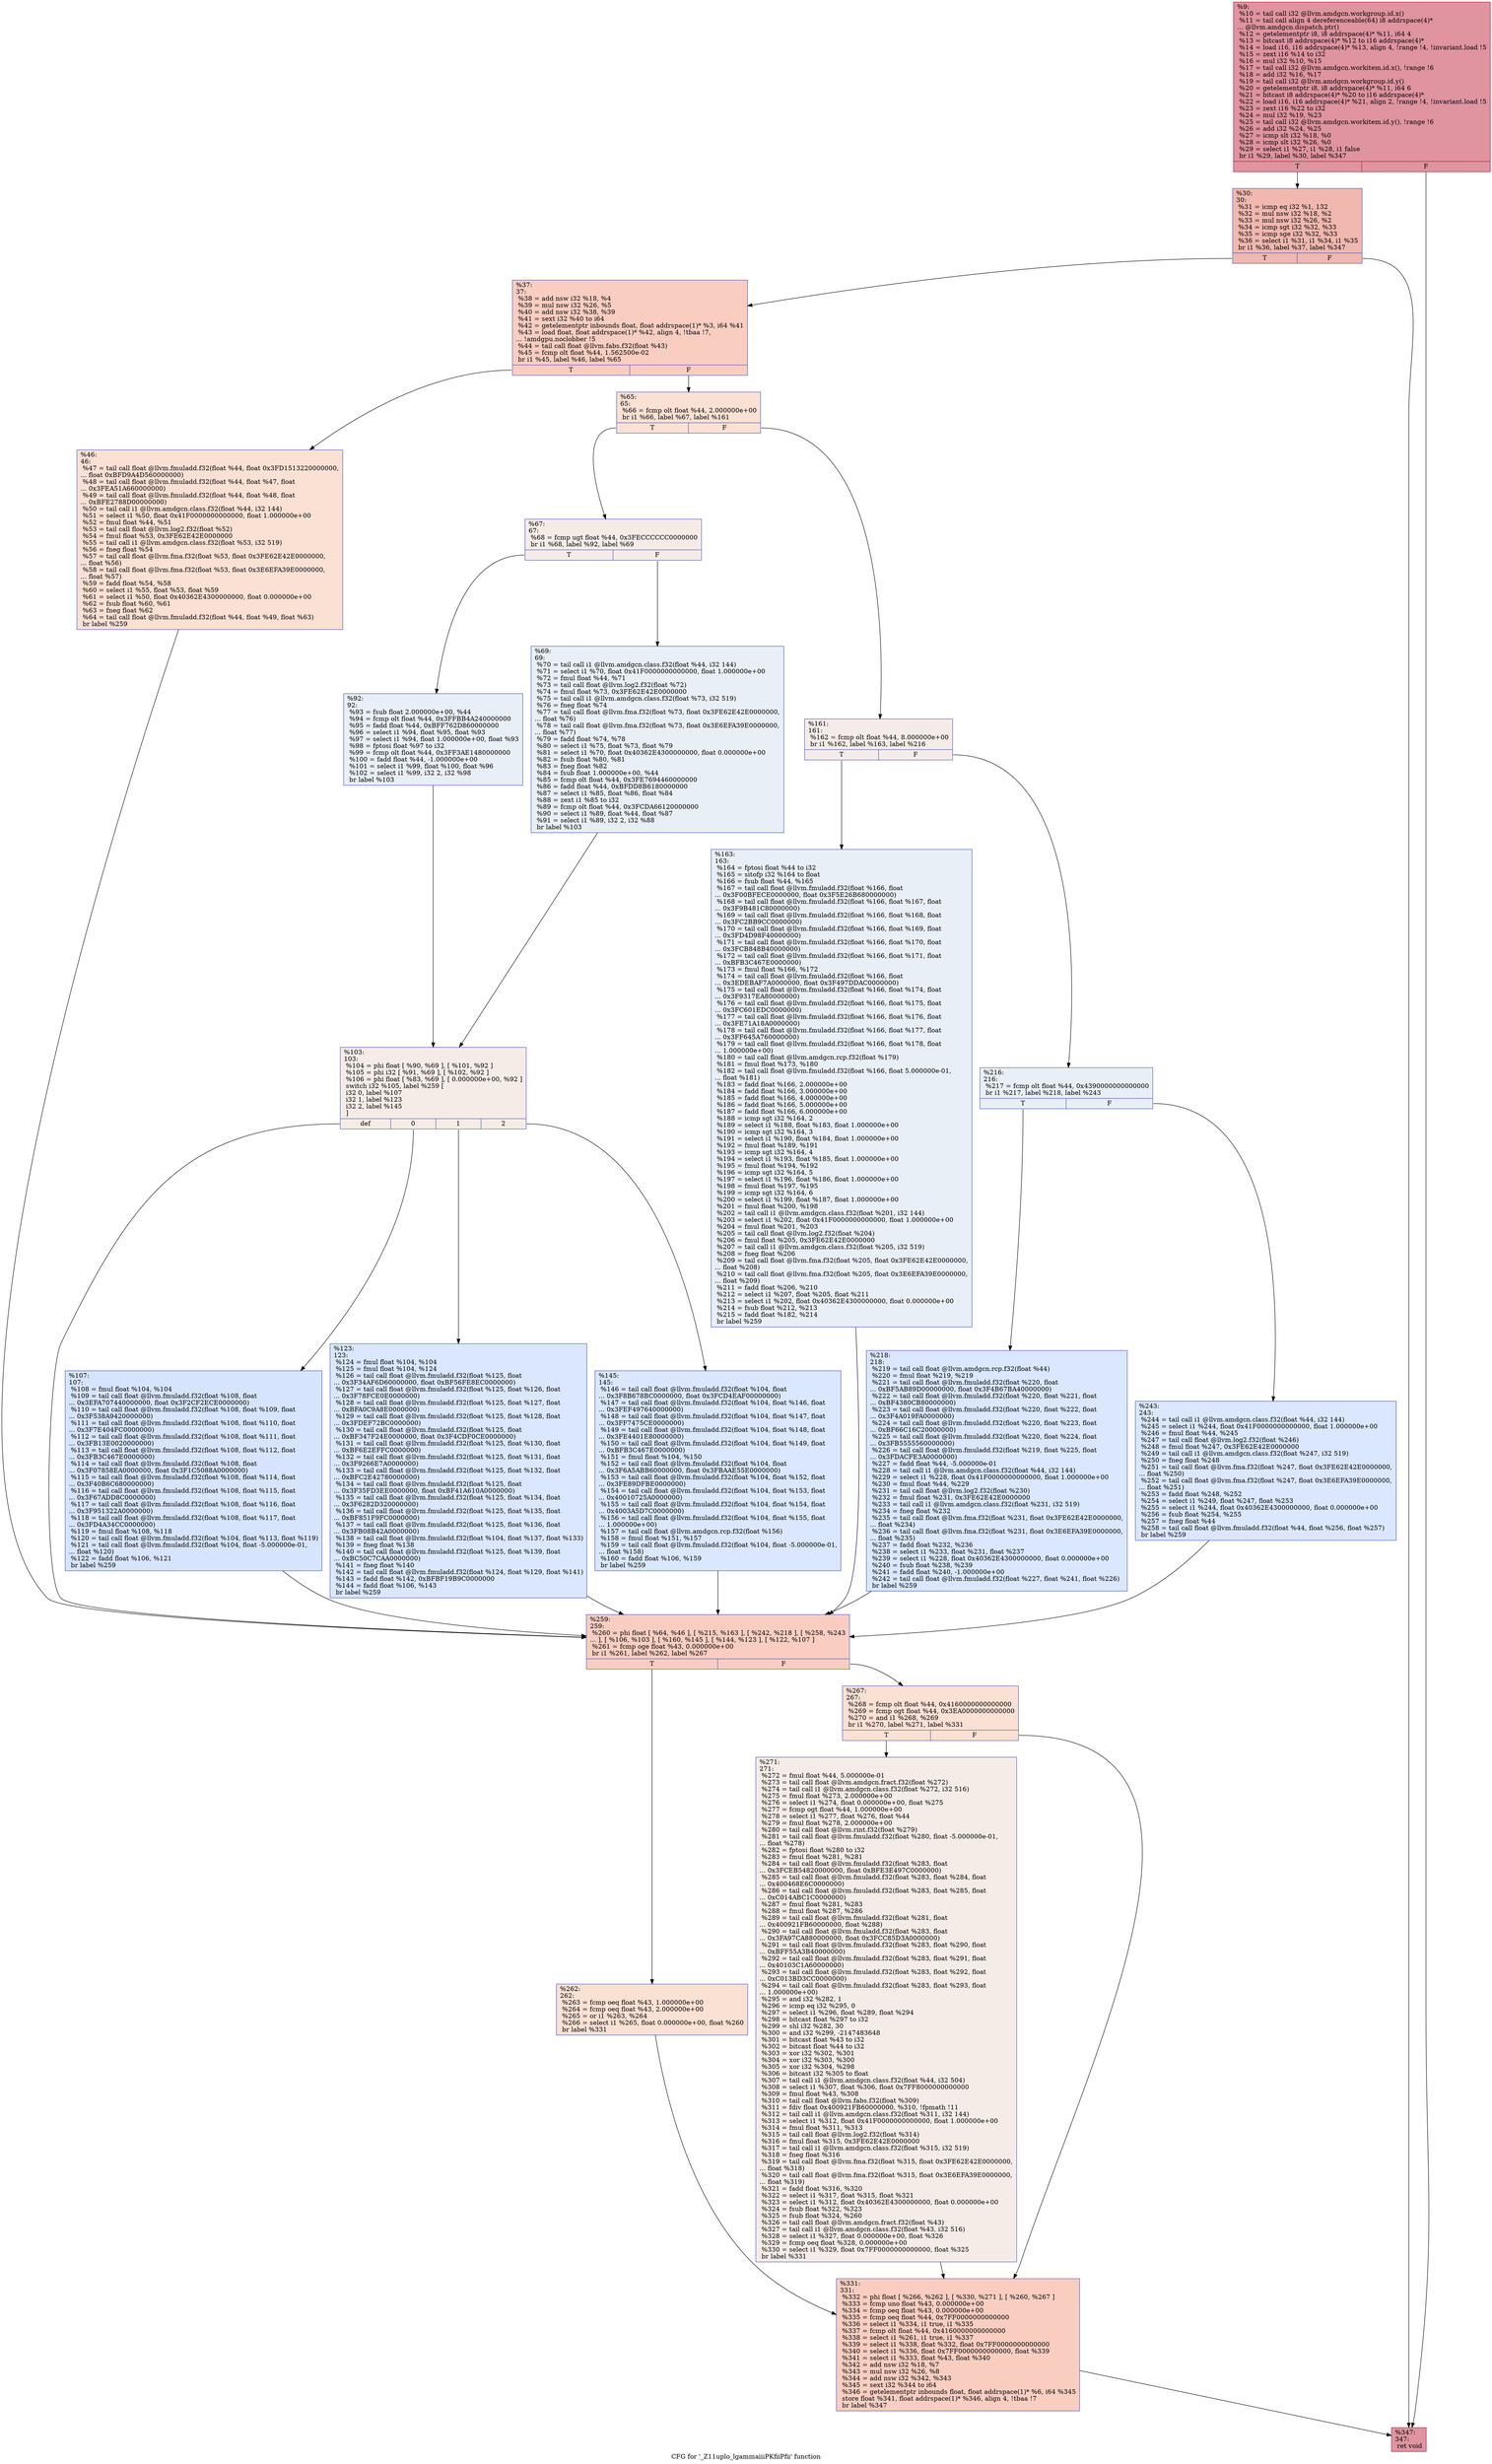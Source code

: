 digraph "CFG for '_Z11uplo_lgammaiiiPKfiiPfii' function" {
	label="CFG for '_Z11uplo_lgammaiiiPKfiiPfii' function";

	Node0x452e9d0 [shape=record,color="#b70d28ff", style=filled, fillcolor="#b70d2870",label="{%9:\l  %10 = tail call i32 @llvm.amdgcn.workgroup.id.x()\l  %11 = tail call align 4 dereferenceable(64) i8 addrspace(4)*\l... @llvm.amdgcn.dispatch.ptr()\l  %12 = getelementptr i8, i8 addrspace(4)* %11, i64 4\l  %13 = bitcast i8 addrspace(4)* %12 to i16 addrspace(4)*\l  %14 = load i16, i16 addrspace(4)* %13, align 4, !range !4, !invariant.load !5\l  %15 = zext i16 %14 to i32\l  %16 = mul i32 %10, %15\l  %17 = tail call i32 @llvm.amdgcn.workitem.id.x(), !range !6\l  %18 = add i32 %16, %17\l  %19 = tail call i32 @llvm.amdgcn.workgroup.id.y()\l  %20 = getelementptr i8, i8 addrspace(4)* %11, i64 6\l  %21 = bitcast i8 addrspace(4)* %20 to i16 addrspace(4)*\l  %22 = load i16, i16 addrspace(4)* %21, align 2, !range !4, !invariant.load !5\l  %23 = zext i16 %22 to i32\l  %24 = mul i32 %19, %23\l  %25 = tail call i32 @llvm.amdgcn.workitem.id.y(), !range !6\l  %26 = add i32 %24, %25\l  %27 = icmp slt i32 %18, %0\l  %28 = icmp slt i32 %26, %0\l  %29 = select i1 %27, i1 %28, i1 false\l  br i1 %29, label %30, label %347\l|{<s0>T|<s1>F}}"];
	Node0x452e9d0:s0 -> Node0x4532f90;
	Node0x452e9d0:s1 -> Node0x4533020;
	Node0x4532f90 [shape=record,color="#3d50c3ff", style=filled, fillcolor="#dc5d4a70",label="{%30:\l30:                                               \l  %31 = icmp eq i32 %1, 132\l  %32 = mul nsw i32 %18, %2\l  %33 = mul nsw i32 %26, %2\l  %34 = icmp sgt i32 %32, %33\l  %35 = icmp sge i32 %32, %33\l  %36 = select i1 %31, i1 %34, i1 %35\l  br i1 %36, label %37, label %347\l|{<s0>T|<s1>F}}"];
	Node0x4532f90:s0 -> Node0x4531010;
	Node0x4532f90:s1 -> Node0x4533020;
	Node0x4531010 [shape=record,color="#3d50c3ff", style=filled, fillcolor="#f2907270",label="{%37:\l37:                                               \l  %38 = add nsw i32 %18, %4\l  %39 = mul nsw i32 %26, %5\l  %40 = add nsw i32 %38, %39\l  %41 = sext i32 %40 to i64\l  %42 = getelementptr inbounds float, float addrspace(1)* %3, i64 %41\l  %43 = load float, float addrspace(1)* %42, align 4, !tbaa !7,\l... !amdgpu.noclobber !5\l  %44 = tail call float @llvm.fabs.f32(float %43)\l  %45 = fcmp olt float %44, 1.562500e-02\l  br i1 %45, label %46, label %65\l|{<s0>T|<s1>F}}"];
	Node0x4531010:s0 -> Node0x4534890;
	Node0x4531010:s1 -> Node0x4534920;
	Node0x4534890 [shape=record,color="#3d50c3ff", style=filled, fillcolor="#f7b99e70",label="{%46:\l46:                                               \l  %47 = tail call float @llvm.fmuladd.f32(float %44, float 0x3FD1513220000000,\l... float 0xBFD9A4D560000000)\l  %48 = tail call float @llvm.fmuladd.f32(float %44, float %47, float\l... 0x3FEA51A660000000)\l  %49 = tail call float @llvm.fmuladd.f32(float %44, float %48, float\l... 0xBFE2788D00000000)\l  %50 = tail call i1 @llvm.amdgcn.class.f32(float %44, i32 144)\l  %51 = select i1 %50, float 0x41F0000000000000, float 1.000000e+00\l  %52 = fmul float %44, %51\l  %53 = tail call float @llvm.log2.f32(float %52)\l  %54 = fmul float %53, 0x3FE62E42E0000000\l  %55 = tail call i1 @llvm.amdgcn.class.f32(float %53, i32 519)\l  %56 = fneg float %54\l  %57 = tail call float @llvm.fma.f32(float %53, float 0x3FE62E42E0000000,\l... float %56)\l  %58 = tail call float @llvm.fma.f32(float %53, float 0x3E6EFA39E0000000,\l... float %57)\l  %59 = fadd float %54, %58\l  %60 = select i1 %55, float %53, float %59\l  %61 = select i1 %50, float 0x40362E4300000000, float 0.000000e+00\l  %62 = fsub float %60, %61\l  %63 = fneg float %62\l  %64 = tail call float @llvm.fmuladd.f32(float %44, float %49, float %63)\l  br label %259\l}"];
	Node0x4534890 -> Node0x45332b0;
	Node0x4534920 [shape=record,color="#3d50c3ff", style=filled, fillcolor="#f7b99e70",label="{%65:\l65:                                               \l  %66 = fcmp olt float %44, 2.000000e+00\l  br i1 %66, label %67, label %161\l|{<s0>T|<s1>F}}"];
	Node0x4534920:s0 -> Node0x4533400;
	Node0x4534920:s1 -> Node0x4536670;
	Node0x4533400 [shape=record,color="#3d50c3ff", style=filled, fillcolor="#ead5c970",label="{%67:\l67:                                               \l  %68 = fcmp ugt float %44, 0x3FECCCCCC0000000\l  br i1 %68, label %92, label %69\l|{<s0>T|<s1>F}}"];
	Node0x4533400:s0 -> Node0x4536840;
	Node0x4533400:s1 -> Node0x45368d0;
	Node0x45368d0 [shape=record,color="#3d50c3ff", style=filled, fillcolor="#cedaeb70",label="{%69:\l69:                                               \l  %70 = tail call i1 @llvm.amdgcn.class.f32(float %44, i32 144)\l  %71 = select i1 %70, float 0x41F0000000000000, float 1.000000e+00\l  %72 = fmul float %44, %71\l  %73 = tail call float @llvm.log2.f32(float %72)\l  %74 = fmul float %73, 0x3FE62E42E0000000\l  %75 = tail call i1 @llvm.amdgcn.class.f32(float %73, i32 519)\l  %76 = fneg float %74\l  %77 = tail call float @llvm.fma.f32(float %73, float 0x3FE62E42E0000000,\l... float %76)\l  %78 = tail call float @llvm.fma.f32(float %73, float 0x3E6EFA39E0000000,\l... float %77)\l  %79 = fadd float %74, %78\l  %80 = select i1 %75, float %73, float %79\l  %81 = select i1 %70, float 0x40362E4300000000, float 0.000000e+00\l  %82 = fsub float %80, %81\l  %83 = fneg float %82\l  %84 = fsub float 1.000000e+00, %44\l  %85 = fcmp olt float %44, 0x3FE7694460000000\l  %86 = fadd float %44, 0xBFDD8B6180000000\l  %87 = select i1 %85, float %86, float %84\l  %88 = zext i1 %85 to i32\l  %89 = fcmp olt float %44, 0x3FCDA66120000000\l  %90 = select i1 %89, float %44, float %87\l  %91 = select i1 %89, i32 2, i32 %88\l  br label %103\l}"];
	Node0x45368d0 -> Node0x45379f0;
	Node0x4536840 [shape=record,color="#3d50c3ff", style=filled, fillcolor="#cedaeb70",label="{%92:\l92:                                               \l  %93 = fsub float 2.000000e+00, %44\l  %94 = fcmp olt float %44, 0x3FFBB4A240000000\l  %95 = fadd float %44, 0xBFF762D860000000\l  %96 = select i1 %94, float %95, float %93\l  %97 = select i1 %94, float 1.000000e+00, float %93\l  %98 = fptosi float %97 to i32\l  %99 = fcmp olt float %44, 0x3FF3AE1480000000\l  %100 = fadd float %44, -1.000000e+00\l  %101 = select i1 %99, float %100, float %96\l  %102 = select i1 %99, i32 2, i32 %98\l  br label %103\l}"];
	Node0x4536840 -> Node0x45379f0;
	Node0x45379f0 [shape=record,color="#3d50c3ff", style=filled, fillcolor="#ead5c970",label="{%103:\l103:                                              \l  %104 = phi float [ %90, %69 ], [ %101, %92 ]\l  %105 = phi i32 [ %91, %69 ], [ %102, %92 ]\l  %106 = phi float [ %83, %69 ], [ 0.000000e+00, %92 ]\l  switch i32 %105, label %259 [\l    i32 0, label %107\l    i32 1, label %123\l    i32 2, label %145\l  ]\l|{<s0>def|<s1>0|<s2>1|<s3>2}}"];
	Node0x45379f0:s0 -> Node0x45332b0;
	Node0x45379f0:s1 -> Node0x4538430;
	Node0x45379f0:s2 -> Node0x4538480;
	Node0x45379f0:s3 -> Node0x4538510;
	Node0x4538430 [shape=record,color="#3d50c3ff", style=filled, fillcolor="#a5c3fe70",label="{%107:\l107:                                              \l  %108 = fmul float %104, %104\l  %109 = tail call float @llvm.fmuladd.f32(float %108, float\l... 0x3EFA707440000000, float 0x3F2CF2ECE0000000)\l  %110 = tail call float @llvm.fmuladd.f32(float %108, float %109, float\l... 0x3F538A9420000000)\l  %111 = tail call float @llvm.fmuladd.f32(float %108, float %110, float\l... 0x3F7E404FC0000000)\l  %112 = tail call float @llvm.fmuladd.f32(float %108, float %111, float\l... 0x3FB13E0020000000)\l  %113 = tail call float @llvm.fmuladd.f32(float %108, float %112, float\l... 0x3FB3C467E0000000)\l  %114 = tail call float @llvm.fmuladd.f32(float %108, float\l... 0x3F07858EA0000000, float 0x3F1C5088A0000000)\l  %115 = tail call float @llvm.fmuladd.f32(float %108, float %114, float\l... 0x3F40B6C680000000)\l  %116 = tail call float @llvm.fmuladd.f32(float %108, float %115, float\l... 0x3F67ADD8C0000000)\l  %117 = tail call float @llvm.fmuladd.f32(float %108, float %116, float\l... 0x3F951322A0000000)\l  %118 = tail call float @llvm.fmuladd.f32(float %108, float %117, float\l... 0x3FD4A34CC0000000)\l  %119 = fmul float %108, %118\l  %120 = tail call float @llvm.fmuladd.f32(float %104, float %113, float %119)\l  %121 = tail call float @llvm.fmuladd.f32(float %104, float -5.000000e-01,\l... float %120)\l  %122 = fadd float %106, %121\l  br label %259\l}"];
	Node0x4538430 -> Node0x45332b0;
	Node0x4538480 [shape=record,color="#3d50c3ff", style=filled, fillcolor="#abc8fd70",label="{%123:\l123:                                              \l  %124 = fmul float %104, %104\l  %125 = fmul float %104, %124\l  %126 = tail call float @llvm.fmuladd.f32(float %125, float\l... 0x3F34AF6D60000000, float 0xBF56FE8EC0000000)\l  %127 = tail call float @llvm.fmuladd.f32(float %125, float %126, float\l... 0x3F78FCE0E0000000)\l  %128 = tail call float @llvm.fmuladd.f32(float %125, float %127, float\l... 0xBFA0C9A8E0000000)\l  %129 = tail call float @llvm.fmuladd.f32(float %125, float %128, float\l... 0x3FDEF72BC0000000)\l  %130 = tail call float @llvm.fmuladd.f32(float %125, float\l... 0xBF347F24E0000000, float 0x3F4CDF0CE0000000)\l  %131 = tail call float @llvm.fmuladd.f32(float %125, float %130, float\l... 0xBF6E2EFFC0000000)\l  %132 = tail call float @llvm.fmuladd.f32(float %125, float %131, float\l... 0x3F9266E7A0000000)\l  %133 = tail call float @llvm.fmuladd.f32(float %125, float %132, float\l... 0xBFC2E42780000000)\l  %134 = tail call float @llvm.fmuladd.f32(float %125, float\l... 0x3F35FD3EE0000000, float 0xBF41A610A0000000)\l  %135 = tail call float @llvm.fmuladd.f32(float %125, float %134, float\l... 0x3F6282D320000000)\l  %136 = tail call float @llvm.fmuladd.f32(float %125, float %135, float\l... 0xBF851F9FC0000000)\l  %137 = tail call float @llvm.fmuladd.f32(float %125, float %136, float\l... 0x3FB08B42A0000000)\l  %138 = tail call float @llvm.fmuladd.f32(float %104, float %137, float %133)\l  %139 = fneg float %138\l  %140 = tail call float @llvm.fmuladd.f32(float %125, float %139, float\l... 0xBC50C7CAA0000000)\l  %141 = fneg float %140\l  %142 = tail call float @llvm.fmuladd.f32(float %124, float %129, float %141)\l  %143 = fadd float %142, 0xBFBF19B9C0000000\l  %144 = fadd float %106, %143\l  br label %259\l}"];
	Node0x4538480 -> Node0x45332b0;
	Node0x4538510 [shape=record,color="#3d50c3ff", style=filled, fillcolor="#abc8fd70",label="{%145:\l145:                                              \l  %146 = tail call float @llvm.fmuladd.f32(float %104, float\l... 0x3F8B678BC0000000, float 0x3FCD4EAF00000000)\l  %147 = tail call float @llvm.fmuladd.f32(float %104, float %146, float\l... 0x3FEF497640000000)\l  %148 = tail call float @llvm.fmuladd.f32(float %104, float %147, float\l... 0x3FF7475CE0000000)\l  %149 = tail call float @llvm.fmuladd.f32(float %104, float %148, float\l... 0x3FE4401E80000000)\l  %150 = tail call float @llvm.fmuladd.f32(float %104, float %149, float\l... 0xBFB3C467E0000000)\l  %151 = fmul float %104, %150\l  %152 = tail call float @llvm.fmuladd.f32(float %104, float\l... 0x3F6A5ABB60000000, float 0x3FBAAE55E0000000)\l  %153 = tail call float @llvm.fmuladd.f32(float %104, float %152, float\l... 0x3FE89DFBE0000000)\l  %154 = tail call float @llvm.fmuladd.f32(float %104, float %153, float\l... 0x40010725A0000000)\l  %155 = tail call float @llvm.fmuladd.f32(float %104, float %154, float\l... 0x4003A5D7C0000000)\l  %156 = tail call float @llvm.fmuladd.f32(float %104, float %155, float\l... 1.000000e+00)\l  %157 = tail call float @llvm.amdgcn.rcp.f32(float %156)\l  %158 = fmul float %151, %157\l  %159 = tail call float @llvm.fmuladd.f32(float %104, float -5.000000e-01,\l... float %158)\l  %160 = fadd float %106, %159\l  br label %259\l}"];
	Node0x4538510 -> Node0x45332b0;
	Node0x4536670 [shape=record,color="#3d50c3ff", style=filled, fillcolor="#ead5c970",label="{%161:\l161:                                              \l  %162 = fcmp olt float %44, 8.000000e+00\l  br i1 %162, label %163, label %216\l|{<s0>T|<s1>F}}"];
	Node0x4536670:s0 -> Node0x453d6e0;
	Node0x4536670:s1 -> Node0x453d730;
	Node0x453d6e0 [shape=record,color="#3d50c3ff", style=filled, fillcolor="#cedaeb70",label="{%163:\l163:                                              \l  %164 = fptosi float %44 to i32\l  %165 = sitofp i32 %164 to float\l  %166 = fsub float %44, %165\l  %167 = tail call float @llvm.fmuladd.f32(float %166, float\l... 0x3F00BFECE0000000, float 0x3F5E26B680000000)\l  %168 = tail call float @llvm.fmuladd.f32(float %166, float %167, float\l... 0x3F9B481C80000000)\l  %169 = tail call float @llvm.fmuladd.f32(float %166, float %168, float\l... 0x3FC2BB9CC0000000)\l  %170 = tail call float @llvm.fmuladd.f32(float %166, float %169, float\l... 0x3FD4D98F40000000)\l  %171 = tail call float @llvm.fmuladd.f32(float %166, float %170, float\l... 0x3FCB848B40000000)\l  %172 = tail call float @llvm.fmuladd.f32(float %166, float %171, float\l... 0xBFB3C467E0000000)\l  %173 = fmul float %166, %172\l  %174 = tail call float @llvm.fmuladd.f32(float %166, float\l... 0x3EDEBAF7A0000000, float 0x3F497DDAC0000000)\l  %175 = tail call float @llvm.fmuladd.f32(float %166, float %174, float\l... 0x3F9317EA80000000)\l  %176 = tail call float @llvm.fmuladd.f32(float %166, float %175, float\l... 0x3FC601EDC0000000)\l  %177 = tail call float @llvm.fmuladd.f32(float %166, float %176, float\l... 0x3FE71A18A0000000)\l  %178 = tail call float @llvm.fmuladd.f32(float %166, float %177, float\l... 0x3FF645A760000000)\l  %179 = tail call float @llvm.fmuladd.f32(float %166, float %178, float\l... 1.000000e+00)\l  %180 = tail call float @llvm.amdgcn.rcp.f32(float %179)\l  %181 = fmul float %173, %180\l  %182 = tail call float @llvm.fmuladd.f32(float %166, float 5.000000e-01,\l... float %181)\l  %183 = fadd float %166, 2.000000e+00\l  %184 = fadd float %166, 3.000000e+00\l  %185 = fadd float %166, 4.000000e+00\l  %186 = fadd float %166, 5.000000e+00\l  %187 = fadd float %166, 6.000000e+00\l  %188 = icmp sgt i32 %164, 2\l  %189 = select i1 %188, float %183, float 1.000000e+00\l  %190 = icmp sgt i32 %164, 3\l  %191 = select i1 %190, float %184, float 1.000000e+00\l  %192 = fmul float %189, %191\l  %193 = icmp sgt i32 %164, 4\l  %194 = select i1 %193, float %185, float 1.000000e+00\l  %195 = fmul float %194, %192\l  %196 = icmp sgt i32 %164, 5\l  %197 = select i1 %196, float %186, float 1.000000e+00\l  %198 = fmul float %197, %195\l  %199 = icmp sgt i32 %164, 6\l  %200 = select i1 %199, float %187, float 1.000000e+00\l  %201 = fmul float %200, %198\l  %202 = tail call i1 @llvm.amdgcn.class.f32(float %201, i32 144)\l  %203 = select i1 %202, float 0x41F0000000000000, float 1.000000e+00\l  %204 = fmul float %201, %203\l  %205 = tail call float @llvm.log2.f32(float %204)\l  %206 = fmul float %205, 0x3FE62E42E0000000\l  %207 = tail call i1 @llvm.amdgcn.class.f32(float %205, i32 519)\l  %208 = fneg float %206\l  %209 = tail call float @llvm.fma.f32(float %205, float 0x3FE62E42E0000000,\l... float %208)\l  %210 = tail call float @llvm.fma.f32(float %205, float 0x3E6EFA39E0000000,\l... float %209)\l  %211 = fadd float %206, %210\l  %212 = select i1 %207, float %205, float %211\l  %213 = select i1 %202, float 0x40362E4300000000, float 0.000000e+00\l  %214 = fsub float %212, %213\l  %215 = fadd float %182, %214\l  br label %259\l}"];
	Node0x453d6e0 -> Node0x45332b0;
	Node0x453d730 [shape=record,color="#3d50c3ff", style=filled, fillcolor="#cedaeb70",label="{%216:\l216:                                              \l  %217 = fcmp olt float %44, 0x4390000000000000\l  br i1 %217, label %218, label %243\l|{<s0>T|<s1>F}}"];
	Node0x453d730:s0 -> Node0x4540780;
	Node0x453d730:s1 -> Node0x45407d0;
	Node0x4540780 [shape=record,color="#3d50c3ff", style=filled, fillcolor="#abc8fd70",label="{%218:\l218:                                              \l  %219 = tail call float @llvm.amdgcn.rcp.f32(float %44)\l  %220 = fmul float %219, %219\l  %221 = tail call float @llvm.fmuladd.f32(float %220, float\l... 0xBF5AB89D00000000, float 0x3F4B67BA40000000)\l  %222 = tail call float @llvm.fmuladd.f32(float %220, float %221, float\l... 0xBF4380CB80000000)\l  %223 = tail call float @llvm.fmuladd.f32(float %220, float %222, float\l... 0x3F4A019FA0000000)\l  %224 = tail call float @llvm.fmuladd.f32(float %220, float %223, float\l... 0xBF66C16C20000000)\l  %225 = tail call float @llvm.fmuladd.f32(float %220, float %224, float\l... 0x3FB5555560000000)\l  %226 = tail call float @llvm.fmuladd.f32(float %219, float %225, float\l... 0x3FDACFE3A0000000)\l  %227 = fadd float %44, -5.000000e-01\l  %228 = tail call i1 @llvm.amdgcn.class.f32(float %44, i32 144)\l  %229 = select i1 %228, float 0x41F0000000000000, float 1.000000e+00\l  %230 = fmul float %44, %229\l  %231 = tail call float @llvm.log2.f32(float %230)\l  %232 = fmul float %231, 0x3FE62E42E0000000\l  %233 = tail call i1 @llvm.amdgcn.class.f32(float %231, i32 519)\l  %234 = fneg float %232\l  %235 = tail call float @llvm.fma.f32(float %231, float 0x3FE62E42E0000000,\l... float %234)\l  %236 = tail call float @llvm.fma.f32(float %231, float 0x3E6EFA39E0000000,\l... float %235)\l  %237 = fadd float %232, %236\l  %238 = select i1 %233, float %231, float %237\l  %239 = select i1 %228, float 0x40362E4300000000, float 0.000000e+00\l  %240 = fsub float %238, %239\l  %241 = fadd float %240, -1.000000e+00\l  %242 = tail call float @llvm.fmuladd.f32(float %227, float %241, float %226)\l  br label %259\l}"];
	Node0x4540780 -> Node0x45332b0;
	Node0x45407d0 [shape=record,color="#3d50c3ff", style=filled, fillcolor="#abc8fd70",label="{%243:\l243:                                              \l  %244 = tail call i1 @llvm.amdgcn.class.f32(float %44, i32 144)\l  %245 = select i1 %244, float 0x41F0000000000000, float 1.000000e+00\l  %246 = fmul float %44, %245\l  %247 = tail call float @llvm.log2.f32(float %246)\l  %248 = fmul float %247, 0x3FE62E42E0000000\l  %249 = tail call i1 @llvm.amdgcn.class.f32(float %247, i32 519)\l  %250 = fneg float %248\l  %251 = tail call float @llvm.fma.f32(float %247, float 0x3FE62E42E0000000,\l... float %250)\l  %252 = tail call float @llvm.fma.f32(float %247, float 0x3E6EFA39E0000000,\l... float %251)\l  %253 = fadd float %248, %252\l  %254 = select i1 %249, float %247, float %253\l  %255 = select i1 %244, float 0x40362E4300000000, float 0.000000e+00\l  %256 = fsub float %254, %255\l  %257 = fneg float %44\l  %258 = tail call float @llvm.fmuladd.f32(float %44, float %256, float %257)\l  br label %259\l}"];
	Node0x45407d0 -> Node0x45332b0;
	Node0x45332b0 [shape=record,color="#3d50c3ff", style=filled, fillcolor="#f2907270",label="{%259:\l259:                                              \l  %260 = phi float [ %64, %46 ], [ %215, %163 ], [ %242, %218 ], [ %258, %243\l... ], [ %106, %103 ], [ %160, %145 ], [ %144, %123 ], [ %122, %107 ]\l  %261 = fcmp oge float %43, 0.000000e+00\l  br i1 %261, label %262, label %267\l|{<s0>T|<s1>F}}"];
	Node0x45332b0:s0 -> Node0x453a480;
	Node0x45332b0:s1 -> Node0x453a4d0;
	Node0x453a480 [shape=record,color="#3d50c3ff", style=filled, fillcolor="#f7b99e70",label="{%262:\l262:                                              \l  %263 = fcmp oeq float %43, 1.000000e+00\l  %264 = fcmp oeq float %43, 2.000000e+00\l  %265 = or i1 %263, %264\l  %266 = select i1 %265, float 0.000000e+00, float %260\l  br label %331\l}"];
	Node0x453a480 -> Node0x4543aa0;
	Node0x453a4d0 [shape=record,color="#3d50c3ff", style=filled, fillcolor="#f7b99e70",label="{%267:\l267:                                              \l  %268 = fcmp olt float %44, 0x4160000000000000\l  %269 = fcmp ogt float %44, 0x3EA0000000000000\l  %270 = and i1 %268, %269\l  br i1 %270, label %271, label %331\l|{<s0>T|<s1>F}}"];
	Node0x453a4d0:s0 -> Node0x4543d10;
	Node0x453a4d0:s1 -> Node0x4543aa0;
	Node0x4543d10 [shape=record,color="#3d50c3ff", style=filled, fillcolor="#ead5c970",label="{%271:\l271:                                              \l  %272 = fmul float %44, 5.000000e-01\l  %273 = tail call float @llvm.amdgcn.fract.f32(float %272)\l  %274 = tail call i1 @llvm.amdgcn.class.f32(float %272, i32 516)\l  %275 = fmul float %273, 2.000000e+00\l  %276 = select i1 %274, float 0.000000e+00, float %275\l  %277 = fcmp ogt float %44, 1.000000e+00\l  %278 = select i1 %277, float %276, float %44\l  %279 = fmul float %278, 2.000000e+00\l  %280 = tail call float @llvm.rint.f32(float %279)\l  %281 = tail call float @llvm.fmuladd.f32(float %280, float -5.000000e-01,\l... float %278)\l  %282 = fptosi float %280 to i32\l  %283 = fmul float %281, %281\l  %284 = tail call float @llvm.fmuladd.f32(float %283, float\l... 0x3FCEB54820000000, float 0xBFE3E497C0000000)\l  %285 = tail call float @llvm.fmuladd.f32(float %283, float %284, float\l... 0x400468E6C0000000)\l  %286 = tail call float @llvm.fmuladd.f32(float %283, float %285, float\l... 0xC014ABC1C0000000)\l  %287 = fmul float %281, %283\l  %288 = fmul float %287, %286\l  %289 = tail call float @llvm.fmuladd.f32(float %281, float\l... 0x400921FB60000000, float %288)\l  %290 = tail call float @llvm.fmuladd.f32(float %283, float\l... 0x3FA97CA880000000, float 0x3FCC85D3A0000000)\l  %291 = tail call float @llvm.fmuladd.f32(float %283, float %290, float\l... 0xBFF55A3B40000000)\l  %292 = tail call float @llvm.fmuladd.f32(float %283, float %291, float\l... 0x40103C1A60000000)\l  %293 = tail call float @llvm.fmuladd.f32(float %283, float %292, float\l... 0xC013BD3CC0000000)\l  %294 = tail call float @llvm.fmuladd.f32(float %283, float %293, float\l... 1.000000e+00)\l  %295 = and i32 %282, 1\l  %296 = icmp eq i32 %295, 0\l  %297 = select i1 %296, float %289, float %294\l  %298 = bitcast float %297 to i32\l  %299 = shl i32 %282, 30\l  %300 = and i32 %299, -2147483648\l  %301 = bitcast float %43 to i32\l  %302 = bitcast float %44 to i32\l  %303 = xor i32 %302, %301\l  %304 = xor i32 %303, %300\l  %305 = xor i32 %304, %298\l  %306 = bitcast i32 %305 to float\l  %307 = tail call i1 @llvm.amdgcn.class.f32(float %44, i32 504)\l  %308 = select i1 %307, float %306, float 0x7FF8000000000000\l  %309 = fmul float %43, %308\l  %310 = tail call float @llvm.fabs.f32(float %309)\l  %311 = fdiv float 0x400921FB60000000, %310, !fpmath !11\l  %312 = tail call i1 @llvm.amdgcn.class.f32(float %311, i32 144)\l  %313 = select i1 %312, float 0x41F0000000000000, float 1.000000e+00\l  %314 = fmul float %311, %313\l  %315 = tail call float @llvm.log2.f32(float %314)\l  %316 = fmul float %315, 0x3FE62E42E0000000\l  %317 = tail call i1 @llvm.amdgcn.class.f32(float %315, i32 519)\l  %318 = fneg float %316\l  %319 = tail call float @llvm.fma.f32(float %315, float 0x3FE62E42E0000000,\l... float %318)\l  %320 = tail call float @llvm.fma.f32(float %315, float 0x3E6EFA39E0000000,\l... float %319)\l  %321 = fadd float %316, %320\l  %322 = select i1 %317, float %315, float %321\l  %323 = select i1 %312, float 0x40362E4300000000, float 0.000000e+00\l  %324 = fsub float %322, %323\l  %325 = fsub float %324, %260\l  %326 = tail call float @llvm.amdgcn.fract.f32(float %43)\l  %327 = tail call i1 @llvm.amdgcn.class.f32(float %43, i32 516)\l  %328 = select i1 %327, float 0.000000e+00, float %326\l  %329 = fcmp oeq float %328, 0.000000e+00\l  %330 = select i1 %329, float 0x7FF0000000000000, float %325\l  br label %331\l}"];
	Node0x4543d10 -> Node0x4543aa0;
	Node0x4543aa0 [shape=record,color="#3d50c3ff", style=filled, fillcolor="#f2907270",label="{%331:\l331:                                              \l  %332 = phi float [ %266, %262 ], [ %330, %271 ], [ %260, %267 ]\l  %333 = fcmp uno float %43, 0.000000e+00\l  %334 = fcmp oeq float %43, 0.000000e+00\l  %335 = fcmp oeq float %44, 0x7FF0000000000000\l  %336 = select i1 %334, i1 true, i1 %335\l  %337 = fcmp olt float %44, 0x4160000000000000\l  %338 = select i1 %261, i1 true, i1 %337\l  %339 = select i1 %338, float %332, float 0x7FF0000000000000\l  %340 = select i1 %336, float 0x7FF0000000000000, float %339\l  %341 = select i1 %333, float %43, float %340\l  %342 = add nsw i32 %18, %7\l  %343 = mul nsw i32 %26, %8\l  %344 = add nsw i32 %342, %343\l  %345 = sext i32 %344 to i64\l  %346 = getelementptr inbounds float, float addrspace(1)* %6, i64 %345\l  store float %341, float addrspace(1)* %346, align 4, !tbaa !7\l  br label %347\l}"];
	Node0x4543aa0 -> Node0x4533020;
	Node0x4533020 [shape=record,color="#b70d28ff", style=filled, fillcolor="#b70d2870",label="{%347:\l347:                                              \l  ret void\l}"];
}

